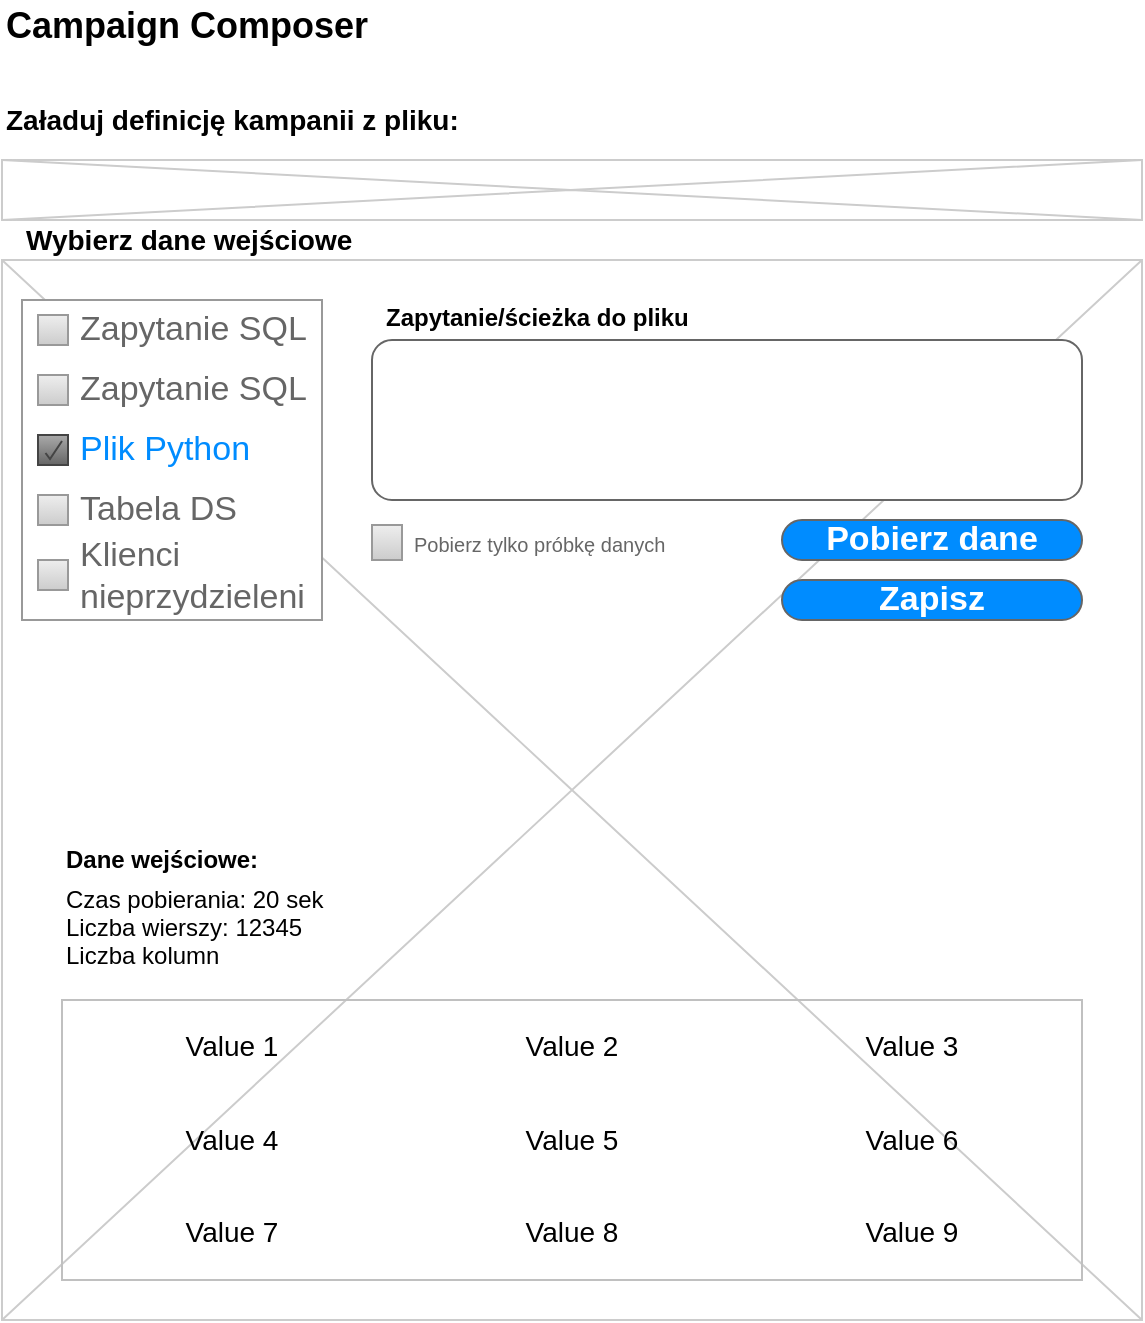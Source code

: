 <mxfile version="12.8.1" type="github">
  <diagram name="Page-1" id="f1b7ffb7-ca1e-a977-7cf5-a751b3c06c05">
    <mxGraphModel dx="1468" dy="744" grid="1" gridSize="10" guides="1" tooltips="1" connect="1" arrows="1" fold="1" page="1" pageScale="1" pageWidth="826" pageHeight="1169" background="#ffffff" math="0" shadow="0">
      <root>
        <mxCell id="0" />
        <mxCell id="1" parent="0" />
        <mxCell id="13" value="" style="verticalLabelPosition=bottom;verticalAlign=top;strokeWidth=1;shape=mxgraph.mockup.graphics.iconGrid;strokeColor=#CCCCCC;gridSize=1,1;" parent="1" vertex="1">
          <mxGeometry x="190" y="200" width="570" height="530" as="geometry" />
        </mxCell>
        <mxCell id="2" value="Campaign Composer" style="text;spacingTop=-5;fontSize=18;fontStyle=1" parent="1" vertex="1">
          <mxGeometry x="190" y="70" width="230" height="20" as="geometry" />
        </mxCell>
        <mxCell id="10" value="Wybierz dane wejściowe" style="text;spacingTop=-5;fontSize=14;fontStyle=1" parent="1" vertex="1">
          <mxGeometry x="200" y="180" width="250" height="20" as="geometry" />
        </mxCell>
        <mxCell id="50" value="" style="verticalLabelPosition=bottom;verticalAlign=top;strokeWidth=1;shape=mxgraph.mockup.graphics.iconGrid;strokeColor=#CCCCCC;gridSize=1,1;" parent="1" vertex="1">
          <mxGeometry x="190" y="150" width="570" height="30" as="geometry" />
        </mxCell>
        <mxCell id="51" value="Zapytanie/ścieżka do pliku" style="text;spacingTop=-5;fontStyle=1" parent="1" vertex="1">
          <mxGeometry x="380" y="220" width="30" height="20" as="geometry" />
        </mxCell>
        <mxCell id="rB9tY-ax31ugRvZ0QZS--175" value="" style="strokeWidth=1;shadow=0;dashed=0;align=center;html=1;shape=mxgraph.mockup.forms.rrect;rSize=0;strokeColor=#999999;fillColor=#ffffff;recursiveResize=0;" vertex="1" parent="1">
          <mxGeometry x="200" y="220" width="150" height="160" as="geometry" />
        </mxCell>
        <mxCell id="rB9tY-ax31ugRvZ0QZS--176" value="Zapytanie SQL" style="strokeWidth=1;shadow=0;dashed=0;align=center;html=1;shape=mxgraph.mockup.forms.rrect;rSize=0;fillColor=#eeeeee;strokeColor=#999999;gradientColor=#cccccc;align=left;spacingLeft=4;fontSize=17;fontColor=#666666;labelPosition=right;" vertex="1" parent="rB9tY-ax31ugRvZ0QZS--175">
          <mxGeometry x="8" y="7.5" width="15" height="15" as="geometry" />
        </mxCell>
        <mxCell id="rB9tY-ax31ugRvZ0QZS--177" value="Zapytanie SQL" style="strokeWidth=1;shadow=0;dashed=0;align=center;html=1;shape=mxgraph.mockup.forms.rrect;rSize=0;fillColor=#eeeeee;strokeColor=#999999;gradientColor=#cccccc;align=left;spacingLeft=4;fontSize=17;fontColor=#666666;labelPosition=right;" vertex="1" parent="rB9tY-ax31ugRvZ0QZS--175">
          <mxGeometry x="8" y="37.5" width="15" height="15" as="geometry" />
        </mxCell>
        <mxCell id="rB9tY-ax31ugRvZ0QZS--178" value="Plik Python" style="strokeWidth=1;shadow=0;dashed=0;align=center;html=1;shape=mxgraph.mockup.forms.checkbox;rSize=0;resizable=0;fillColor=#aaaaaa;strokeColor=#444444;gradientColor=#666666;align=left;spacingLeft=4;fontSize=17;fontColor=#008cff;labelPosition=right;" vertex="1" parent="rB9tY-ax31ugRvZ0QZS--175">
          <mxGeometry x="8" y="67.5" width="15" height="15" as="geometry" />
        </mxCell>
        <mxCell id="rB9tY-ax31ugRvZ0QZS--179" value="Tabela DS" style="strokeWidth=1;shadow=0;dashed=0;align=center;html=1;shape=mxgraph.mockup.forms.rrect;rSize=0;fillColor=#eeeeee;strokeColor=#999999;gradientColor=#cccccc;align=left;spacingLeft=4;fontSize=17;fontColor=#666666;labelPosition=right;" vertex="1" parent="rB9tY-ax31ugRvZ0QZS--175">
          <mxGeometry x="8" y="97.5" width="15" height="15" as="geometry" />
        </mxCell>
        <mxCell id="rB9tY-ax31ugRvZ0QZS--188" value="Klienci&lt;br&gt;nieprzydzieleni" style="strokeWidth=1;shadow=0;dashed=0;align=center;html=1;shape=mxgraph.mockup.forms.rrect;rSize=0;fillColor=#eeeeee;strokeColor=#999999;gradientColor=#cccccc;align=left;spacingLeft=4;fontSize=17;fontColor=#666666;labelPosition=right;" vertex="1" parent="rB9tY-ax31ugRvZ0QZS--175">
          <mxGeometry x="8" y="130" width="15" height="15" as="geometry" />
        </mxCell>
        <mxCell id="rB9tY-ax31ugRvZ0QZS--185" value="" style="shape=mxgraph.mockup.containers.marginRect;rectMarginTop=10;strokeColor=#666666;strokeWidth=1;dashed=0;rounded=1;arcSize=5;recursiveResize=0;" vertex="1" parent="1">
          <mxGeometry x="375" y="230" width="355" height="90" as="geometry" />
        </mxCell>
        <mxCell id="rB9tY-ax31ugRvZ0QZS--189" value="Załaduj definicję kampanii z pliku:" style="text;spacingTop=-5;fontSize=14;fontStyle=1" vertex="1" parent="1">
          <mxGeometry x="190" y="120" width="250" height="20" as="geometry" />
        </mxCell>
        <mxCell id="rB9tY-ax31ugRvZ0QZS--190" value="" style="shape=image;html=1;verticalAlign=top;verticalLabelPosition=bottom;labelBackgroundColor=#ffffff;imageAspect=0;aspect=fixed;image=https://cdn4.iconfinder.com/data/icons/common-toolbar/36/Open-128.png;fontSize=14;" vertex="1" parent="1">
          <mxGeometry x="210" y="156" width="18" height="18" as="geometry" />
        </mxCell>
        <mxCell id="rB9tY-ax31ugRvZ0QZS--191" value="Zapisz" style="strokeWidth=1;shadow=0;dashed=0;align=center;html=1;shape=mxgraph.mockup.buttons.button;strokeColor=#666666;fontColor=#ffffff;mainText=;buttonStyle=round;fontSize=17;fontStyle=1;fillColor=#008cff;whiteSpace=wrap;" vertex="1" parent="1">
          <mxGeometry x="580" y="360" width="150" height="20" as="geometry" />
        </mxCell>
        <mxCell id="rB9tY-ax31ugRvZ0QZS--192" value="Pobierz dane" style="strokeWidth=1;shadow=0;dashed=0;align=center;html=1;shape=mxgraph.mockup.buttons.button;strokeColor=#666666;fontColor=#ffffff;mainText=;buttonStyle=round;fontSize=17;fontStyle=1;fillColor=#008cff;whiteSpace=wrap;" vertex="1" parent="1">
          <mxGeometry x="580" y="330" width="150" height="20" as="geometry" />
        </mxCell>
        <mxCell id="rB9tY-ax31ugRvZ0QZS--199" value="&lt;table border=&quot;0&quot; width=&quot;100%&quot; height=&quot;100%&quot; style=&quot;width:100%;height:100%;border-collapse:collapse;&quot;&gt;&lt;tr&gt;&lt;td align=&quot;center&quot;&gt;Value 1&lt;/td&gt;&lt;td align=&quot;center&quot;&gt;Value 2&lt;/td&gt;&lt;td align=&quot;center&quot;&gt;Value 3&lt;/td&gt;&lt;/tr&gt;&lt;tr&gt;&lt;td align=&quot;center&quot;&gt;Value 4&lt;/td&gt;&lt;td align=&quot;center&quot;&gt;Value 5&lt;/td&gt;&lt;td align=&quot;center&quot;&gt;Value 6&lt;/td&gt;&lt;/tr&gt;&lt;tr&gt;&lt;td align=&quot;center&quot;&gt;Value 7&lt;/td&gt;&lt;td align=&quot;center&quot;&gt;Value 8&lt;/td&gt;&lt;td align=&quot;center&quot;&gt;Value 9&lt;/td&gt;&lt;/tr&gt;&lt;/table&gt;" style="text;html=1;strokeColor=#c0c0c0;fillColor=none;overflow=fill;fontSize=14;" vertex="1" parent="1">
          <mxGeometry x="220" y="570" width="510" height="140" as="geometry" />
        </mxCell>
        <mxCell id="rB9tY-ax31ugRvZ0QZS--203" value="Dane wejściowe:&#xa;" style="text;spacingTop=-5;fontStyle=1" vertex="1" parent="1">
          <mxGeometry x="220" y="491" width="30" height="20" as="geometry" />
        </mxCell>
        <mxCell id="rB9tY-ax31ugRvZ0QZS--206" value="Czas pobierania: 20 sek&#xa;Liczba wierszy: 12345&#xa;Liczba kolumn" style="text;spacingTop=-5;fontStyle=0" vertex="1" parent="1">
          <mxGeometry x="220" y="511" width="30" height="20" as="geometry" />
        </mxCell>
        <mxCell id="rB9tY-ax31ugRvZ0QZS--207" value="&lt;font style=&quot;font-size: 10px&quot;&gt;Pobierz tylko próbkę danych&lt;/font&gt;" style="strokeWidth=1;shadow=0;dashed=0;align=center;html=1;shape=mxgraph.mockup.forms.rrect;rSize=0;fillColor=#eeeeee;strokeColor=#999999;gradientColor=#cccccc;align=left;spacingLeft=4;fontSize=17;fontColor=#666666;labelPosition=right;" vertex="1" parent="1">
          <mxGeometry x="375" y="332.5" width="15" height="17.5" as="geometry" />
        </mxCell>
      </root>
    </mxGraphModel>
  </diagram>
</mxfile>
